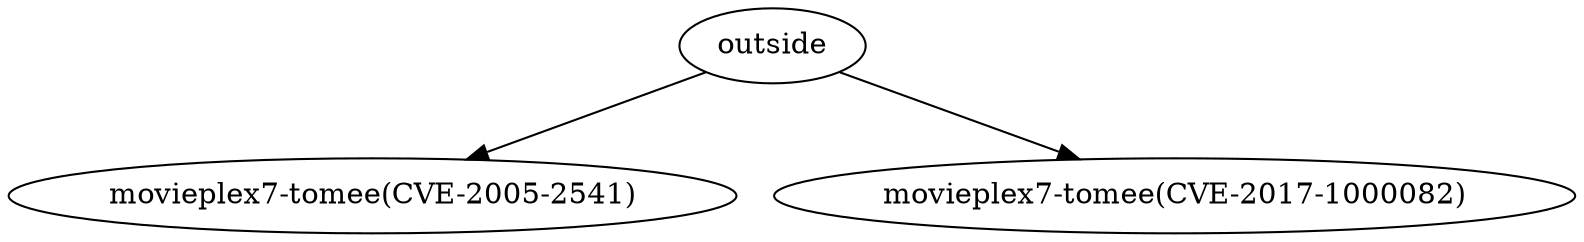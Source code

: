 // Attack Graph
digraph {
	"movieplex7-tomee(CVE-2005-2541)"
	"movieplex7-tomee(CVE-2017-1000082)"
	outside -> "movieplex7-tomee(CVE-2017-1000082)" [contstraint=false]
	outside -> "movieplex7-tomee(CVE-2005-2541)" [contstraint=false]
}
